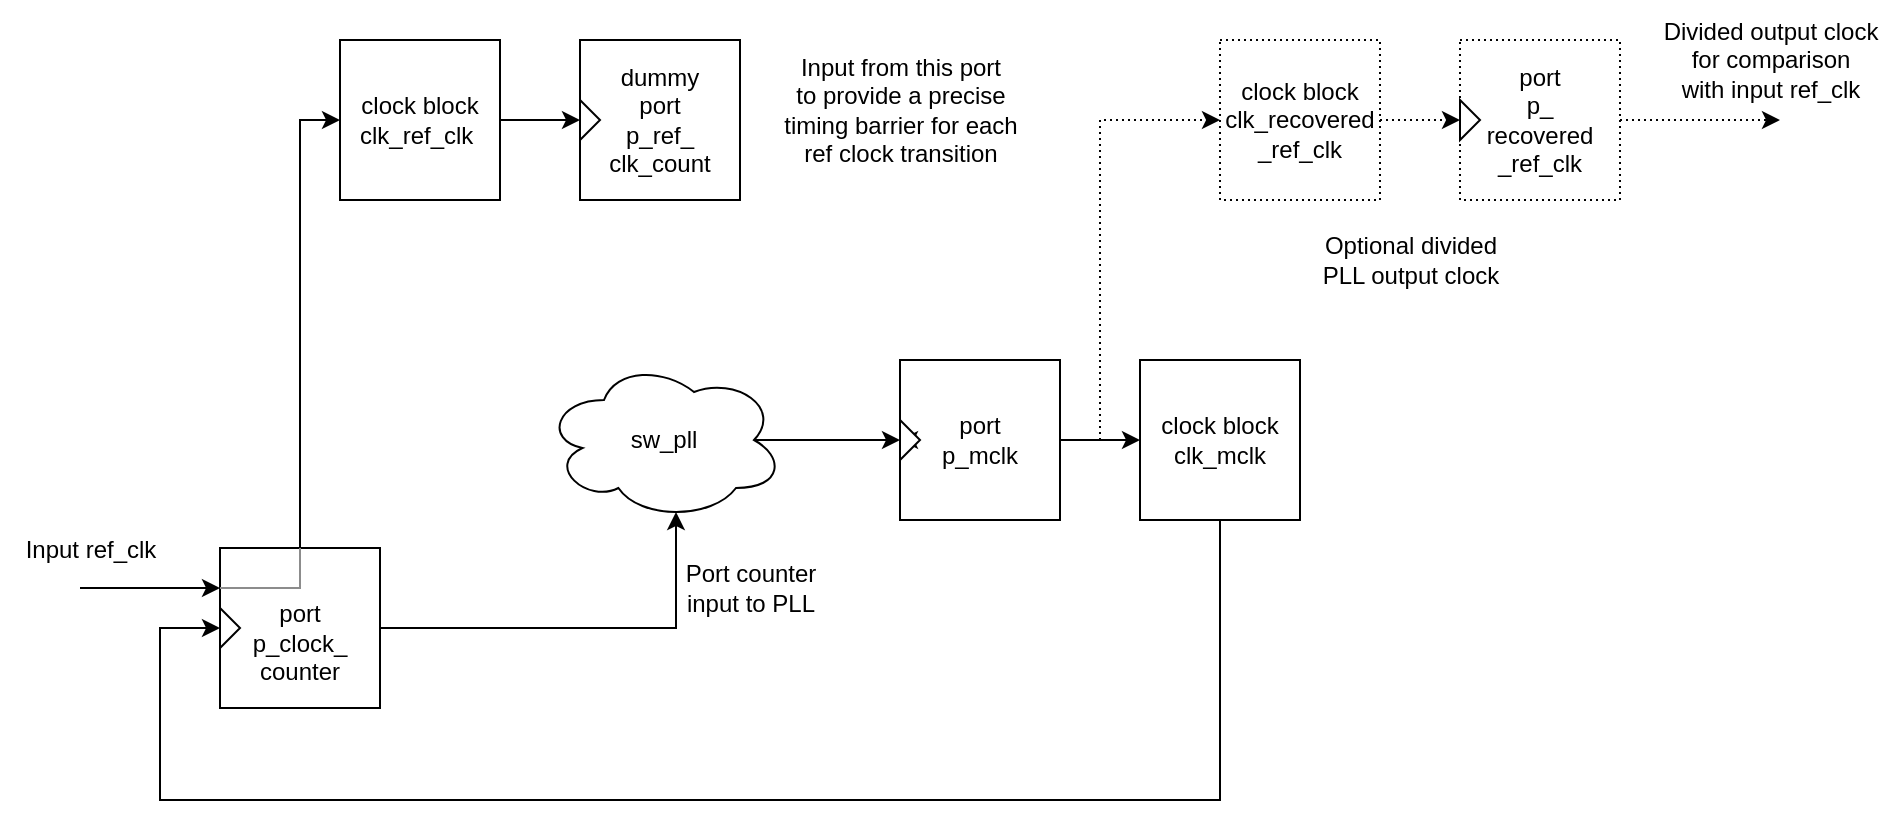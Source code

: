 <mxfile version="21.2.8" type="device">
  <diagram name="Page-1" id="FiviYORW3NVL--3KVq5y">
    <mxGraphModel dx="2331" dy="537" grid="1" gridSize="10" guides="1" tooltips="1" connect="1" arrows="1" fold="1" page="1" pageScale="1" pageWidth="1169" pageHeight="827" math="0" shadow="0">
      <root>
        <mxCell id="0" />
        <mxCell id="1" parent="0" />
        <mxCell id="TdggNJv06atgpXGBWtPQ-5" style="edgeStyle=orthogonalEdgeStyle;rounded=0;orthogonalLoop=1;jettySize=auto;html=1;exitX=1;exitY=0.5;exitDx=0;exitDy=0;entryX=0;entryY=0.5;entryDx=0;entryDy=0;" parent="1" source="TdggNJv06atgpXGBWtPQ-1" target="TdggNJv06atgpXGBWtPQ-4" edge="1">
          <mxGeometry relative="1" as="geometry" />
        </mxCell>
        <mxCell id="TdggNJv06atgpXGBWtPQ-28" style="edgeStyle=orthogonalEdgeStyle;rounded=0;orthogonalLoop=1;jettySize=auto;html=1;entryX=0;entryY=0.5;entryDx=0;entryDy=0;dashed=1;dashPattern=1 2;" parent="1" target="TdggNJv06atgpXGBWtPQ-12" edge="1">
          <mxGeometry relative="1" as="geometry">
            <mxPoint x="540" y="280" as="sourcePoint" />
            <Array as="points">
              <mxPoint x="540" y="120" />
            </Array>
          </mxGeometry>
        </mxCell>
        <mxCell id="TdggNJv06atgpXGBWtPQ-1" value="port&lt;br&gt;p_mclk" style="whiteSpace=wrap;html=1;aspect=fixed;" parent="1" vertex="1">
          <mxGeometry x="440" y="240" width="80" height="80" as="geometry" />
        </mxCell>
        <mxCell id="TdggNJv06atgpXGBWtPQ-3" value="" style="edgeStyle=orthogonalEdgeStyle;rounded=0;orthogonalLoop=1;jettySize=auto;html=1;exitX=0.875;exitY=0.5;exitDx=0;exitDy=0;entryX=0;entryY=0.5;entryDx=0;entryDy=0;exitPerimeter=0;" parent="1" source="TdggNJv06atgpXGBWtPQ-46" target="TdggNJv06atgpXGBWtPQ-1" edge="1">
          <mxGeometry relative="1" as="geometry">
            <mxPoint x="350" y="280" as="sourcePoint" />
            <mxPoint as="offset" />
          </mxGeometry>
        </mxCell>
        <mxCell id="SbjWwOj7fIwRX0Hr9EIF-5" style="edgeStyle=orthogonalEdgeStyle;rounded=0;orthogonalLoop=1;jettySize=auto;html=1;entryX=0;entryY=0.5;entryDx=0;entryDy=0;" edge="1" parent="1" source="TdggNJv06atgpXGBWtPQ-4" target="SbjWwOj7fIwRX0Hr9EIF-3">
          <mxGeometry relative="1" as="geometry">
            <Array as="points">
              <mxPoint x="600" y="460" />
              <mxPoint x="70" y="460" />
              <mxPoint x="70" y="374" />
            </Array>
          </mxGeometry>
        </mxCell>
        <mxCell id="TdggNJv06atgpXGBWtPQ-4" value="clock block&lt;br&gt;clk_mclk" style="whiteSpace=wrap;html=1;aspect=fixed;" parent="1" vertex="1">
          <mxGeometry x="560" y="240" width="80" height="80" as="geometry" />
        </mxCell>
        <mxCell id="TdggNJv06atgpXGBWtPQ-6" value="dummy&lt;br&gt;port&lt;br&gt;p_ref_&lt;br&gt;clk_count" style="whiteSpace=wrap;html=1;aspect=fixed;" parent="1" vertex="1">
          <mxGeometry x="280" y="80" width="80" height="80" as="geometry" />
        </mxCell>
        <mxCell id="TdggNJv06atgpXGBWtPQ-7" value="" style="endArrow=classic;html=1;rounded=0;entryX=0;entryY=0.25;entryDx=0;entryDy=0;" parent="1" target="SbjWwOj7fIwRX0Hr9EIF-1" edge="1">
          <mxGeometry width="50" height="50" relative="1" as="geometry">
            <mxPoint x="30" y="354" as="sourcePoint" />
            <mxPoint x="150" y="280" as="targetPoint" />
          </mxGeometry>
        </mxCell>
        <mxCell id="TdggNJv06atgpXGBWtPQ-31" style="edgeStyle=orthogonalEdgeStyle;rounded=0;orthogonalLoop=1;jettySize=auto;html=1;exitX=1;exitY=0.5;exitDx=0;exitDy=0;entryX=0;entryY=0.5;entryDx=0;entryDy=0;" parent="1" source="TdggNJv06atgpXGBWtPQ-10" target="TdggNJv06atgpXGBWtPQ-6" edge="1">
          <mxGeometry relative="1" as="geometry" />
        </mxCell>
        <mxCell id="TdggNJv06atgpXGBWtPQ-10" value="clock block&lt;br&gt;clk_ref_clk&amp;nbsp;" style="whiteSpace=wrap;html=1;aspect=fixed;" parent="1" vertex="1">
          <mxGeometry x="160" y="80" width="80" height="80" as="geometry" />
        </mxCell>
        <mxCell id="TdggNJv06atgpXGBWtPQ-29" style="edgeStyle=orthogonalEdgeStyle;rounded=0;orthogonalLoop=1;jettySize=auto;html=1;exitX=1;exitY=0.5;exitDx=0;exitDy=0;entryX=0;entryY=0.5;entryDx=0;entryDy=0;dashed=1;dashPattern=1 2;" parent="1" source="TdggNJv06atgpXGBWtPQ-12" target="TdggNJv06atgpXGBWtPQ-13" edge="1">
          <mxGeometry relative="1" as="geometry" />
        </mxCell>
        <mxCell id="TdggNJv06atgpXGBWtPQ-12" value="clock block&lt;br&gt;clk_recovered&lt;br&gt;_ref_clk" style="whiteSpace=wrap;html=1;aspect=fixed;dashed=1;dashPattern=1 2;" parent="1" vertex="1">
          <mxGeometry x="600" y="80" width="80" height="80" as="geometry" />
        </mxCell>
        <mxCell id="TdggNJv06atgpXGBWtPQ-14" style="edgeStyle=orthogonalEdgeStyle;rounded=0;orthogonalLoop=1;jettySize=auto;html=1;exitX=1;exitY=0.5;exitDx=0;exitDy=0;dashed=1;dashPattern=1 2;" parent="1" source="TdggNJv06atgpXGBWtPQ-13" edge="1">
          <mxGeometry relative="1" as="geometry">
            <mxPoint x="880" y="120" as="targetPoint" />
          </mxGeometry>
        </mxCell>
        <mxCell id="TdggNJv06atgpXGBWtPQ-13" value="port&lt;br&gt;p_&lt;br&gt;recovered&lt;br&gt;_ref_clk" style="whiteSpace=wrap;html=1;aspect=fixed;dashed=1;dashPattern=1 2;" parent="1" vertex="1">
          <mxGeometry x="720" y="80" width="80" height="80" as="geometry" />
        </mxCell>
        <mxCell id="TdggNJv06atgpXGBWtPQ-15" value="Divided output clock&lt;br&gt;for comparison&lt;br&gt;with input ref_clk" style="text;html=1;align=center;verticalAlign=middle;resizable=0;points=[];autosize=1;strokeColor=none;fillColor=none;" parent="1" vertex="1">
          <mxGeometry x="810" y="60" width="130" height="60" as="geometry" />
        </mxCell>
        <mxCell id="TdggNJv06atgpXGBWtPQ-26" style="edgeStyle=orthogonalEdgeStyle;rounded=0;orthogonalLoop=1;jettySize=auto;html=1;exitX=0.5;exitY=0;exitDx=0;exitDy=0;entryX=0;entryY=0.5;entryDx=0;entryDy=0;" parent="1" source="SbjWwOj7fIwRX0Hr9EIF-1" target="TdggNJv06atgpXGBWtPQ-10" edge="1">
          <mxGeometry relative="1" as="geometry">
            <mxPoint x="440" y="40" as="targetPoint" />
            <Array as="points">
              <mxPoint x="140" y="120" />
            </Array>
            <mxPoint x="210" y="210" as="sourcePoint" />
          </mxGeometry>
        </mxCell>
        <mxCell id="TdggNJv06atgpXGBWtPQ-18" value="sw_pll" style="ellipse;shape=cloud;whiteSpace=wrap;html=1;" parent="1" vertex="1">
          <mxGeometry x="262" y="240" width="120" height="80" as="geometry" />
        </mxCell>
        <mxCell id="TdggNJv06atgpXGBWtPQ-23" value="Port counter &lt;br&gt;input to PLL" style="text;html=1;align=center;verticalAlign=middle;resizable=0;points=[];autosize=1;strokeColor=none;fillColor=none;" parent="1" vertex="1">
          <mxGeometry x="320" y="334" width="90" height="40" as="geometry" />
        </mxCell>
        <mxCell id="TdggNJv06atgpXGBWtPQ-30" value="Input ref_clk" style="text;html=1;align=center;verticalAlign=middle;resizable=0;points=[];autosize=1;strokeColor=none;fillColor=none;" parent="1" vertex="1">
          <mxGeometry x="-10" y="320" width="90" height="30" as="geometry" />
        </mxCell>
        <mxCell id="TdggNJv06atgpXGBWtPQ-33" value="Input from this port&lt;br&gt;to provide a precise&lt;br&gt;timing barrier for each&lt;br&gt;ref clock transition" style="text;html=1;align=center;verticalAlign=middle;resizable=0;points=[];autosize=1;strokeColor=none;fillColor=none;" parent="1" vertex="1">
          <mxGeometry x="370" y="80" width="140" height="70" as="geometry" />
        </mxCell>
        <mxCell id="TdggNJv06atgpXGBWtPQ-34" value="Optional divided&lt;br&gt;PLL output clock" style="text;html=1;align=center;verticalAlign=middle;resizable=0;points=[];autosize=1;strokeColor=none;fillColor=none;" parent="1" vertex="1">
          <mxGeometry x="640" y="170" width="110" height="40" as="geometry" />
        </mxCell>
        <mxCell id="TdggNJv06atgpXGBWtPQ-35" value="" style="triangle;whiteSpace=wrap;html=1;" parent="1" vertex="1">
          <mxGeometry x="280" y="110" width="10" height="20" as="geometry" />
        </mxCell>
        <mxCell id="TdggNJv06atgpXGBWtPQ-44" value="" style="triangle;whiteSpace=wrap;html=1;" parent="1" vertex="1">
          <mxGeometry x="720" y="110" width="10" height="20" as="geometry" />
        </mxCell>
        <mxCell id="TdggNJv06atgpXGBWtPQ-47" value="" style="edgeStyle=orthogonalEdgeStyle;rounded=0;orthogonalLoop=1;jettySize=auto;html=1;exitX=0.875;exitY=0.5;exitDx=0;exitDy=0;entryX=0;entryY=0.5;entryDx=0;entryDy=0;exitPerimeter=0;" parent="1" source="TdggNJv06atgpXGBWtPQ-18" target="TdggNJv06atgpXGBWtPQ-46" edge="1">
          <mxGeometry relative="1" as="geometry">
            <mxPoint x="367" y="280" as="sourcePoint" />
            <mxPoint x="440" y="280" as="targetPoint" />
            <mxPoint as="offset" />
          </mxGeometry>
        </mxCell>
        <mxCell id="TdggNJv06atgpXGBWtPQ-46" value="" style="triangle;whiteSpace=wrap;html=1;" parent="1" vertex="1">
          <mxGeometry x="440" y="270" width="10" height="20" as="geometry" />
        </mxCell>
        <mxCell id="SbjWwOj7fIwRX0Hr9EIF-4" style="edgeStyle=orthogonalEdgeStyle;rounded=0;orthogonalLoop=1;jettySize=auto;html=1;exitX=1;exitY=0.5;exitDx=0;exitDy=0;entryX=0.55;entryY=0.95;entryDx=0;entryDy=0;entryPerimeter=0;" edge="1" parent="1" source="SbjWwOj7fIwRX0Hr9EIF-1" target="TdggNJv06atgpXGBWtPQ-18">
          <mxGeometry relative="1" as="geometry" />
        </mxCell>
        <mxCell id="SbjWwOj7fIwRX0Hr9EIF-1" value="&lt;br&gt;port&lt;br&gt;p_clock_&lt;br&gt;counter" style="whiteSpace=wrap;html=1;aspect=fixed;" vertex="1" parent="1">
          <mxGeometry x="100" y="334" width="80" height="80" as="geometry" />
        </mxCell>
        <mxCell id="SbjWwOj7fIwRX0Hr9EIF-3" value="" style="triangle;whiteSpace=wrap;html=1;" vertex="1" parent="1">
          <mxGeometry x="100" y="364" width="10" height="20" as="geometry" />
        </mxCell>
        <mxCell id="SbjWwOj7fIwRX0Hr9EIF-8" style="edgeStyle=orthogonalEdgeStyle;rounded=0;orthogonalLoop=1;jettySize=auto;html=1;exitX=0.5;exitY=0;exitDx=0;exitDy=0;entryX=0;entryY=0.25;entryDx=0;entryDy=0;endArrow=none;endFill=0;strokeColor=#8c8c8c;" edge="1" parent="1" source="SbjWwOj7fIwRX0Hr9EIF-1" target="SbjWwOj7fIwRX0Hr9EIF-1">
          <mxGeometry relative="1" as="geometry">
            <Array as="points">
              <mxPoint x="140" y="354" />
            </Array>
          </mxGeometry>
        </mxCell>
      </root>
    </mxGraphModel>
  </diagram>
</mxfile>
